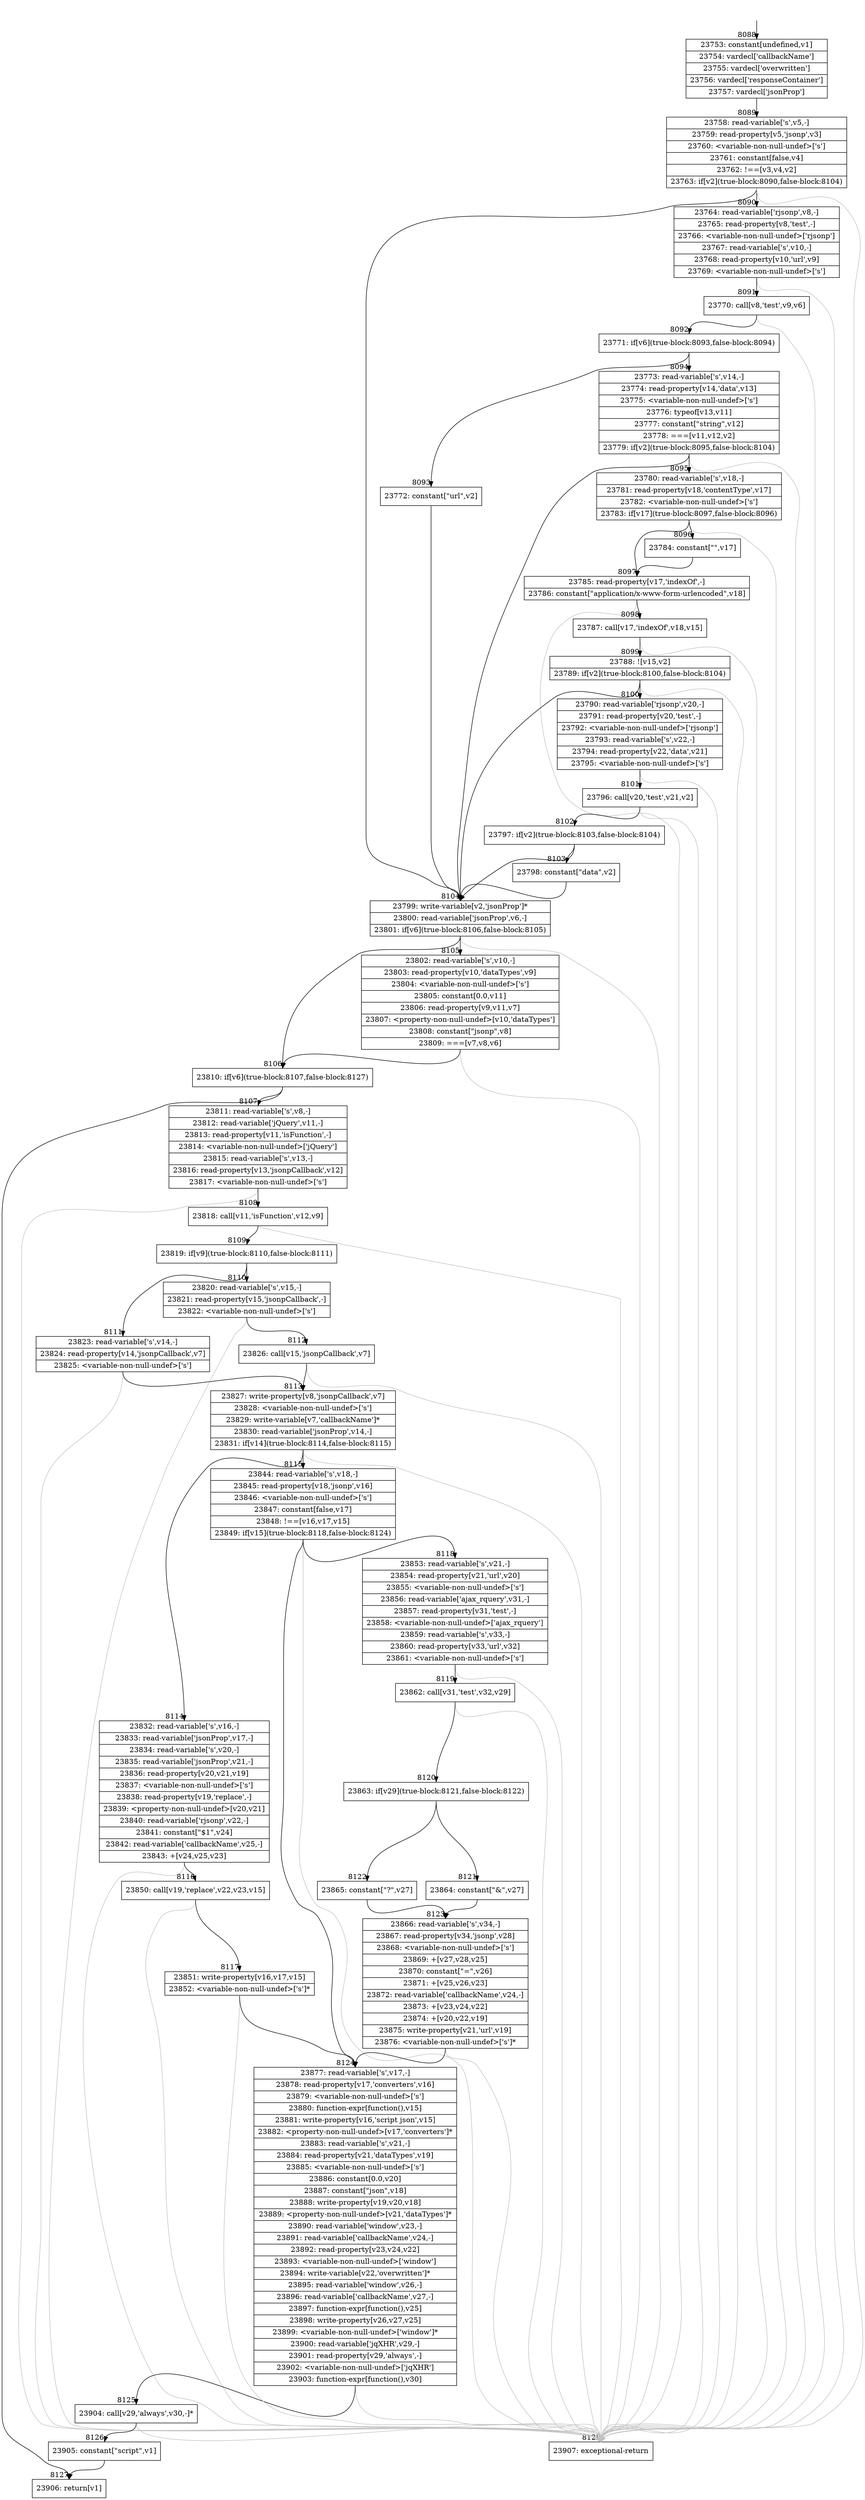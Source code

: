digraph {
rankdir="TD"
BB_entry501[shape=none,label=""];
BB_entry501 -> BB8088 [tailport=s, headport=n, headlabel="    8088"]
BB8088 [shape=record label="{23753: constant[undefined,v1]|23754: vardecl['callbackName']|23755: vardecl['overwritten']|23756: vardecl['responseContainer']|23757: vardecl['jsonProp']}" ] 
BB8088 -> BB8089 [tailport=s, headport=n, headlabel="      8089"]
BB8089 [shape=record label="{23758: read-variable['s',v5,-]|23759: read-property[v5,'jsonp',v3]|23760: \<variable-non-null-undef\>['s']|23761: constant[false,v4]|23762: !==[v3,v4,v2]|23763: if[v2](true-block:8090,false-block:8104)}" ] 
BB8089 -> BB8104 [tailport=s, headport=n, headlabel="      8104"]
BB8089 -> BB8090 [tailport=s, headport=n, headlabel="      8090"]
BB8089 -> BB8128 [tailport=s, headport=n, color=gray, headlabel="      8128"]
BB8090 [shape=record label="{23764: read-variable['rjsonp',v8,-]|23765: read-property[v8,'test',-]|23766: \<variable-non-null-undef\>['rjsonp']|23767: read-variable['s',v10,-]|23768: read-property[v10,'url',v9]|23769: \<variable-non-null-undef\>['s']}" ] 
BB8090 -> BB8091 [tailport=s, headport=n, headlabel="      8091"]
BB8090 -> BB8128 [tailport=s, headport=n, color=gray]
BB8091 [shape=record label="{23770: call[v8,'test',v9,v6]}" ] 
BB8091 -> BB8092 [tailport=s, headport=n, headlabel="      8092"]
BB8091 -> BB8128 [tailport=s, headport=n, color=gray]
BB8092 [shape=record label="{23771: if[v6](true-block:8093,false-block:8094)}" ] 
BB8092 -> BB8093 [tailport=s, headport=n, headlabel="      8093"]
BB8092 -> BB8094 [tailport=s, headport=n, headlabel="      8094"]
BB8093 [shape=record label="{23772: constant[\"url\",v2]}" ] 
BB8093 -> BB8104 [tailport=s, headport=n]
BB8094 [shape=record label="{23773: read-variable['s',v14,-]|23774: read-property[v14,'data',v13]|23775: \<variable-non-null-undef\>['s']|23776: typeof[v13,v11]|23777: constant[\"string\",v12]|23778: ===[v11,v12,v2]|23779: if[v2](true-block:8095,false-block:8104)}" ] 
BB8094 -> BB8104 [tailport=s, headport=n]
BB8094 -> BB8095 [tailport=s, headport=n, headlabel="      8095"]
BB8094 -> BB8128 [tailport=s, headport=n, color=gray]
BB8095 [shape=record label="{23780: read-variable['s',v18,-]|23781: read-property[v18,'contentType',v17]|23782: \<variable-non-null-undef\>['s']|23783: if[v17](true-block:8097,false-block:8096)}" ] 
BB8095 -> BB8097 [tailport=s, headport=n, headlabel="      8097"]
BB8095 -> BB8096 [tailport=s, headport=n, headlabel="      8096"]
BB8095 -> BB8128 [tailport=s, headport=n, color=gray]
BB8096 [shape=record label="{23784: constant[\"\",v17]}" ] 
BB8096 -> BB8097 [tailport=s, headport=n]
BB8097 [shape=record label="{23785: read-property[v17,'indexOf',-]|23786: constant[\"application/x-www-form-urlencoded\",v18]}" ] 
BB8097 -> BB8098 [tailport=s, headport=n, headlabel="      8098"]
BB8097 -> BB8128 [tailport=s, headport=n, color=gray]
BB8098 [shape=record label="{23787: call[v17,'indexOf',v18,v15]}" ] 
BB8098 -> BB8099 [tailport=s, headport=n, headlabel="      8099"]
BB8098 -> BB8128 [tailport=s, headport=n, color=gray]
BB8099 [shape=record label="{23788: ![v15,v2]|23789: if[v2](true-block:8100,false-block:8104)}" ] 
BB8099 -> BB8104 [tailport=s, headport=n]
BB8099 -> BB8100 [tailport=s, headport=n, headlabel="      8100"]
BB8099 -> BB8128 [tailport=s, headport=n, color=gray]
BB8100 [shape=record label="{23790: read-variable['rjsonp',v20,-]|23791: read-property[v20,'test',-]|23792: \<variable-non-null-undef\>['rjsonp']|23793: read-variable['s',v22,-]|23794: read-property[v22,'data',v21]|23795: \<variable-non-null-undef\>['s']}" ] 
BB8100 -> BB8101 [tailport=s, headport=n, headlabel="      8101"]
BB8100 -> BB8128 [tailport=s, headport=n, color=gray]
BB8101 [shape=record label="{23796: call[v20,'test',v21,v2]}" ] 
BB8101 -> BB8102 [tailport=s, headport=n, headlabel="      8102"]
BB8101 -> BB8128 [tailport=s, headport=n, color=gray]
BB8102 [shape=record label="{23797: if[v2](true-block:8103,false-block:8104)}" ] 
BB8102 -> BB8104 [tailport=s, headport=n]
BB8102 -> BB8103 [tailport=s, headport=n, headlabel="      8103"]
BB8103 [shape=record label="{23798: constant[\"data\",v2]}" ] 
BB8103 -> BB8104 [tailport=s, headport=n]
BB8104 [shape=record label="{23799: write-variable[v2,'jsonProp']*|23800: read-variable['jsonProp',v6,-]|23801: if[v6](true-block:8106,false-block:8105)}" ] 
BB8104 -> BB8106 [tailport=s, headport=n, headlabel="      8106"]
BB8104 -> BB8105 [tailport=s, headport=n, headlabel="      8105"]
BB8104 -> BB8128 [tailport=s, headport=n, color=gray]
BB8105 [shape=record label="{23802: read-variable['s',v10,-]|23803: read-property[v10,'dataTypes',v9]|23804: \<variable-non-null-undef\>['s']|23805: constant[0.0,v11]|23806: read-property[v9,v11,v7]|23807: \<property-non-null-undef\>[v10,'dataTypes']|23808: constant[\"jsonp\",v8]|23809: ===[v7,v8,v6]}" ] 
BB8105 -> BB8106 [tailport=s, headport=n]
BB8105 -> BB8128 [tailport=s, headport=n, color=gray]
BB8106 [shape=record label="{23810: if[v6](true-block:8107,false-block:8127)}" ] 
BB8106 -> BB8107 [tailport=s, headport=n, headlabel="      8107"]
BB8106 -> BB8127 [tailport=s, headport=n, headlabel="      8127"]
BB8107 [shape=record label="{23811: read-variable['s',v8,-]|23812: read-variable['jQuery',v11,-]|23813: read-property[v11,'isFunction',-]|23814: \<variable-non-null-undef\>['jQuery']|23815: read-variable['s',v13,-]|23816: read-property[v13,'jsonpCallback',v12]|23817: \<variable-non-null-undef\>['s']}" ] 
BB8107 -> BB8108 [tailport=s, headport=n, headlabel="      8108"]
BB8107 -> BB8128 [tailport=s, headport=n, color=gray]
BB8108 [shape=record label="{23818: call[v11,'isFunction',v12,v9]}" ] 
BB8108 -> BB8109 [tailport=s, headport=n, headlabel="      8109"]
BB8108 -> BB8128 [tailport=s, headport=n, color=gray]
BB8109 [shape=record label="{23819: if[v9](true-block:8110,false-block:8111)}" ] 
BB8109 -> BB8110 [tailport=s, headport=n, headlabel="      8110"]
BB8109 -> BB8111 [tailport=s, headport=n, headlabel="      8111"]
BB8110 [shape=record label="{23820: read-variable['s',v15,-]|23821: read-property[v15,'jsonpCallback',-]|23822: \<variable-non-null-undef\>['s']}" ] 
BB8110 -> BB8112 [tailport=s, headport=n, headlabel="      8112"]
BB8110 -> BB8128 [tailport=s, headport=n, color=gray]
BB8111 [shape=record label="{23823: read-variable['s',v14,-]|23824: read-property[v14,'jsonpCallback',v7]|23825: \<variable-non-null-undef\>['s']}" ] 
BB8111 -> BB8113 [tailport=s, headport=n, headlabel="      8113"]
BB8111 -> BB8128 [tailport=s, headport=n, color=gray]
BB8112 [shape=record label="{23826: call[v15,'jsonpCallback',v7]}" ] 
BB8112 -> BB8113 [tailport=s, headport=n]
BB8112 -> BB8128 [tailport=s, headport=n, color=gray]
BB8113 [shape=record label="{23827: write-property[v8,'jsonpCallback',v7]|23828: \<variable-non-null-undef\>['s']|23829: write-variable[v7,'callbackName']*|23830: read-variable['jsonProp',v14,-]|23831: if[v14](true-block:8114,false-block:8115)}" ] 
BB8113 -> BB8114 [tailport=s, headport=n, headlabel="      8114"]
BB8113 -> BB8115 [tailport=s, headport=n, headlabel="      8115"]
BB8113 -> BB8128 [tailport=s, headport=n, color=gray]
BB8114 [shape=record label="{23832: read-variable['s',v16,-]|23833: read-variable['jsonProp',v17,-]|23834: read-variable['s',v20,-]|23835: read-variable['jsonProp',v21,-]|23836: read-property[v20,v21,v19]|23837: \<variable-non-null-undef\>['s']|23838: read-property[v19,'replace',-]|23839: \<property-non-null-undef\>[v20,v21]|23840: read-variable['rjsonp',v22,-]|23841: constant[\"$1\",v24]|23842: read-variable['callbackName',v25,-]|23843: +[v24,v25,v23]}" ] 
BB8114 -> BB8116 [tailport=s, headport=n, headlabel="      8116"]
BB8114 -> BB8128 [tailport=s, headport=n, color=gray]
BB8115 [shape=record label="{23844: read-variable['s',v18,-]|23845: read-property[v18,'jsonp',v16]|23846: \<variable-non-null-undef\>['s']|23847: constant[false,v17]|23848: !==[v16,v17,v15]|23849: if[v15](true-block:8118,false-block:8124)}" ] 
BB8115 -> BB8118 [tailport=s, headport=n, headlabel="      8118"]
BB8115 -> BB8124 [tailport=s, headport=n, headlabel="      8124"]
BB8115 -> BB8128 [tailport=s, headport=n, color=gray]
BB8116 [shape=record label="{23850: call[v19,'replace',v22,v23,v15]}" ] 
BB8116 -> BB8117 [tailport=s, headport=n, headlabel="      8117"]
BB8116 -> BB8128 [tailport=s, headport=n, color=gray]
BB8117 [shape=record label="{23851: write-property[v16,v17,v15]|23852: \<variable-non-null-undef\>['s']*}" ] 
BB8117 -> BB8124 [tailport=s, headport=n]
BB8117 -> BB8128 [tailport=s, headport=n, color=gray]
BB8118 [shape=record label="{23853: read-variable['s',v21,-]|23854: read-property[v21,'url',v20]|23855: \<variable-non-null-undef\>['s']|23856: read-variable['ajax_rquery',v31,-]|23857: read-property[v31,'test',-]|23858: \<variable-non-null-undef\>['ajax_rquery']|23859: read-variable['s',v33,-]|23860: read-property[v33,'url',v32]|23861: \<variable-non-null-undef\>['s']}" ] 
BB8118 -> BB8119 [tailport=s, headport=n, headlabel="      8119"]
BB8118 -> BB8128 [tailport=s, headport=n, color=gray]
BB8119 [shape=record label="{23862: call[v31,'test',v32,v29]}" ] 
BB8119 -> BB8120 [tailport=s, headport=n, headlabel="      8120"]
BB8119 -> BB8128 [tailport=s, headport=n, color=gray]
BB8120 [shape=record label="{23863: if[v29](true-block:8121,false-block:8122)}" ] 
BB8120 -> BB8121 [tailport=s, headport=n, headlabel="      8121"]
BB8120 -> BB8122 [tailport=s, headport=n, headlabel="      8122"]
BB8121 [shape=record label="{23864: constant[\"&\",v27]}" ] 
BB8121 -> BB8123 [tailport=s, headport=n, headlabel="      8123"]
BB8122 [shape=record label="{23865: constant[\"?\",v27]}" ] 
BB8122 -> BB8123 [tailport=s, headport=n]
BB8123 [shape=record label="{23866: read-variable['s',v34,-]|23867: read-property[v34,'jsonp',v28]|23868: \<variable-non-null-undef\>['s']|23869: +[v27,v28,v25]|23870: constant[\"=\",v26]|23871: +[v25,v26,v23]|23872: read-variable['callbackName',v24,-]|23873: +[v23,v24,v22]|23874: +[v20,v22,v19]|23875: write-property[v21,'url',v19]|23876: \<variable-non-null-undef\>['s']*}" ] 
BB8123 -> BB8124 [tailport=s, headport=n]
BB8123 -> BB8128 [tailport=s, headport=n, color=gray]
BB8124 [shape=record label="{23877: read-variable['s',v17,-]|23878: read-property[v17,'converters',v16]|23879: \<variable-non-null-undef\>['s']|23880: function-expr[function(),v15]|23881: write-property[v16,'script json',v15]|23882: \<property-non-null-undef\>[v17,'converters']*|23883: read-variable['s',v21,-]|23884: read-property[v21,'dataTypes',v19]|23885: \<variable-non-null-undef\>['s']|23886: constant[0.0,v20]|23887: constant[\"json\",v18]|23888: write-property[v19,v20,v18]|23889: \<property-non-null-undef\>[v21,'dataTypes']*|23890: read-variable['window',v23,-]|23891: read-variable['callbackName',v24,-]|23892: read-property[v23,v24,v22]|23893: \<variable-non-null-undef\>['window']|23894: write-variable[v22,'overwritten']*|23895: read-variable['window',v26,-]|23896: read-variable['callbackName',v27,-]|23897: function-expr[function(),v25]|23898: write-property[v26,v27,v25]|23899: \<variable-non-null-undef\>['window']*|23900: read-variable['jqXHR',v29,-]|23901: read-property[v29,'always',-]|23902: \<variable-non-null-undef\>['jqXHR']|23903: function-expr[function(),v30]}" ] 
BB8124 -> BB8125 [tailport=s, headport=n, headlabel="      8125"]
BB8124 -> BB8128 [tailport=s, headport=n, color=gray]
BB8125 [shape=record label="{23904: call[v29,'always',v30,-]*}" ] 
BB8125 -> BB8126 [tailport=s, headport=n, headlabel="      8126"]
BB8125 -> BB8128 [tailport=s, headport=n, color=gray]
BB8126 [shape=record label="{23905: constant[\"script\",v1]}" ] 
BB8126 -> BB8127 [tailport=s, headport=n]
BB8127 [shape=record label="{23906: return[v1]}" ] 
BB8128 [shape=record label="{23907: exceptional-return}" ] 
}
